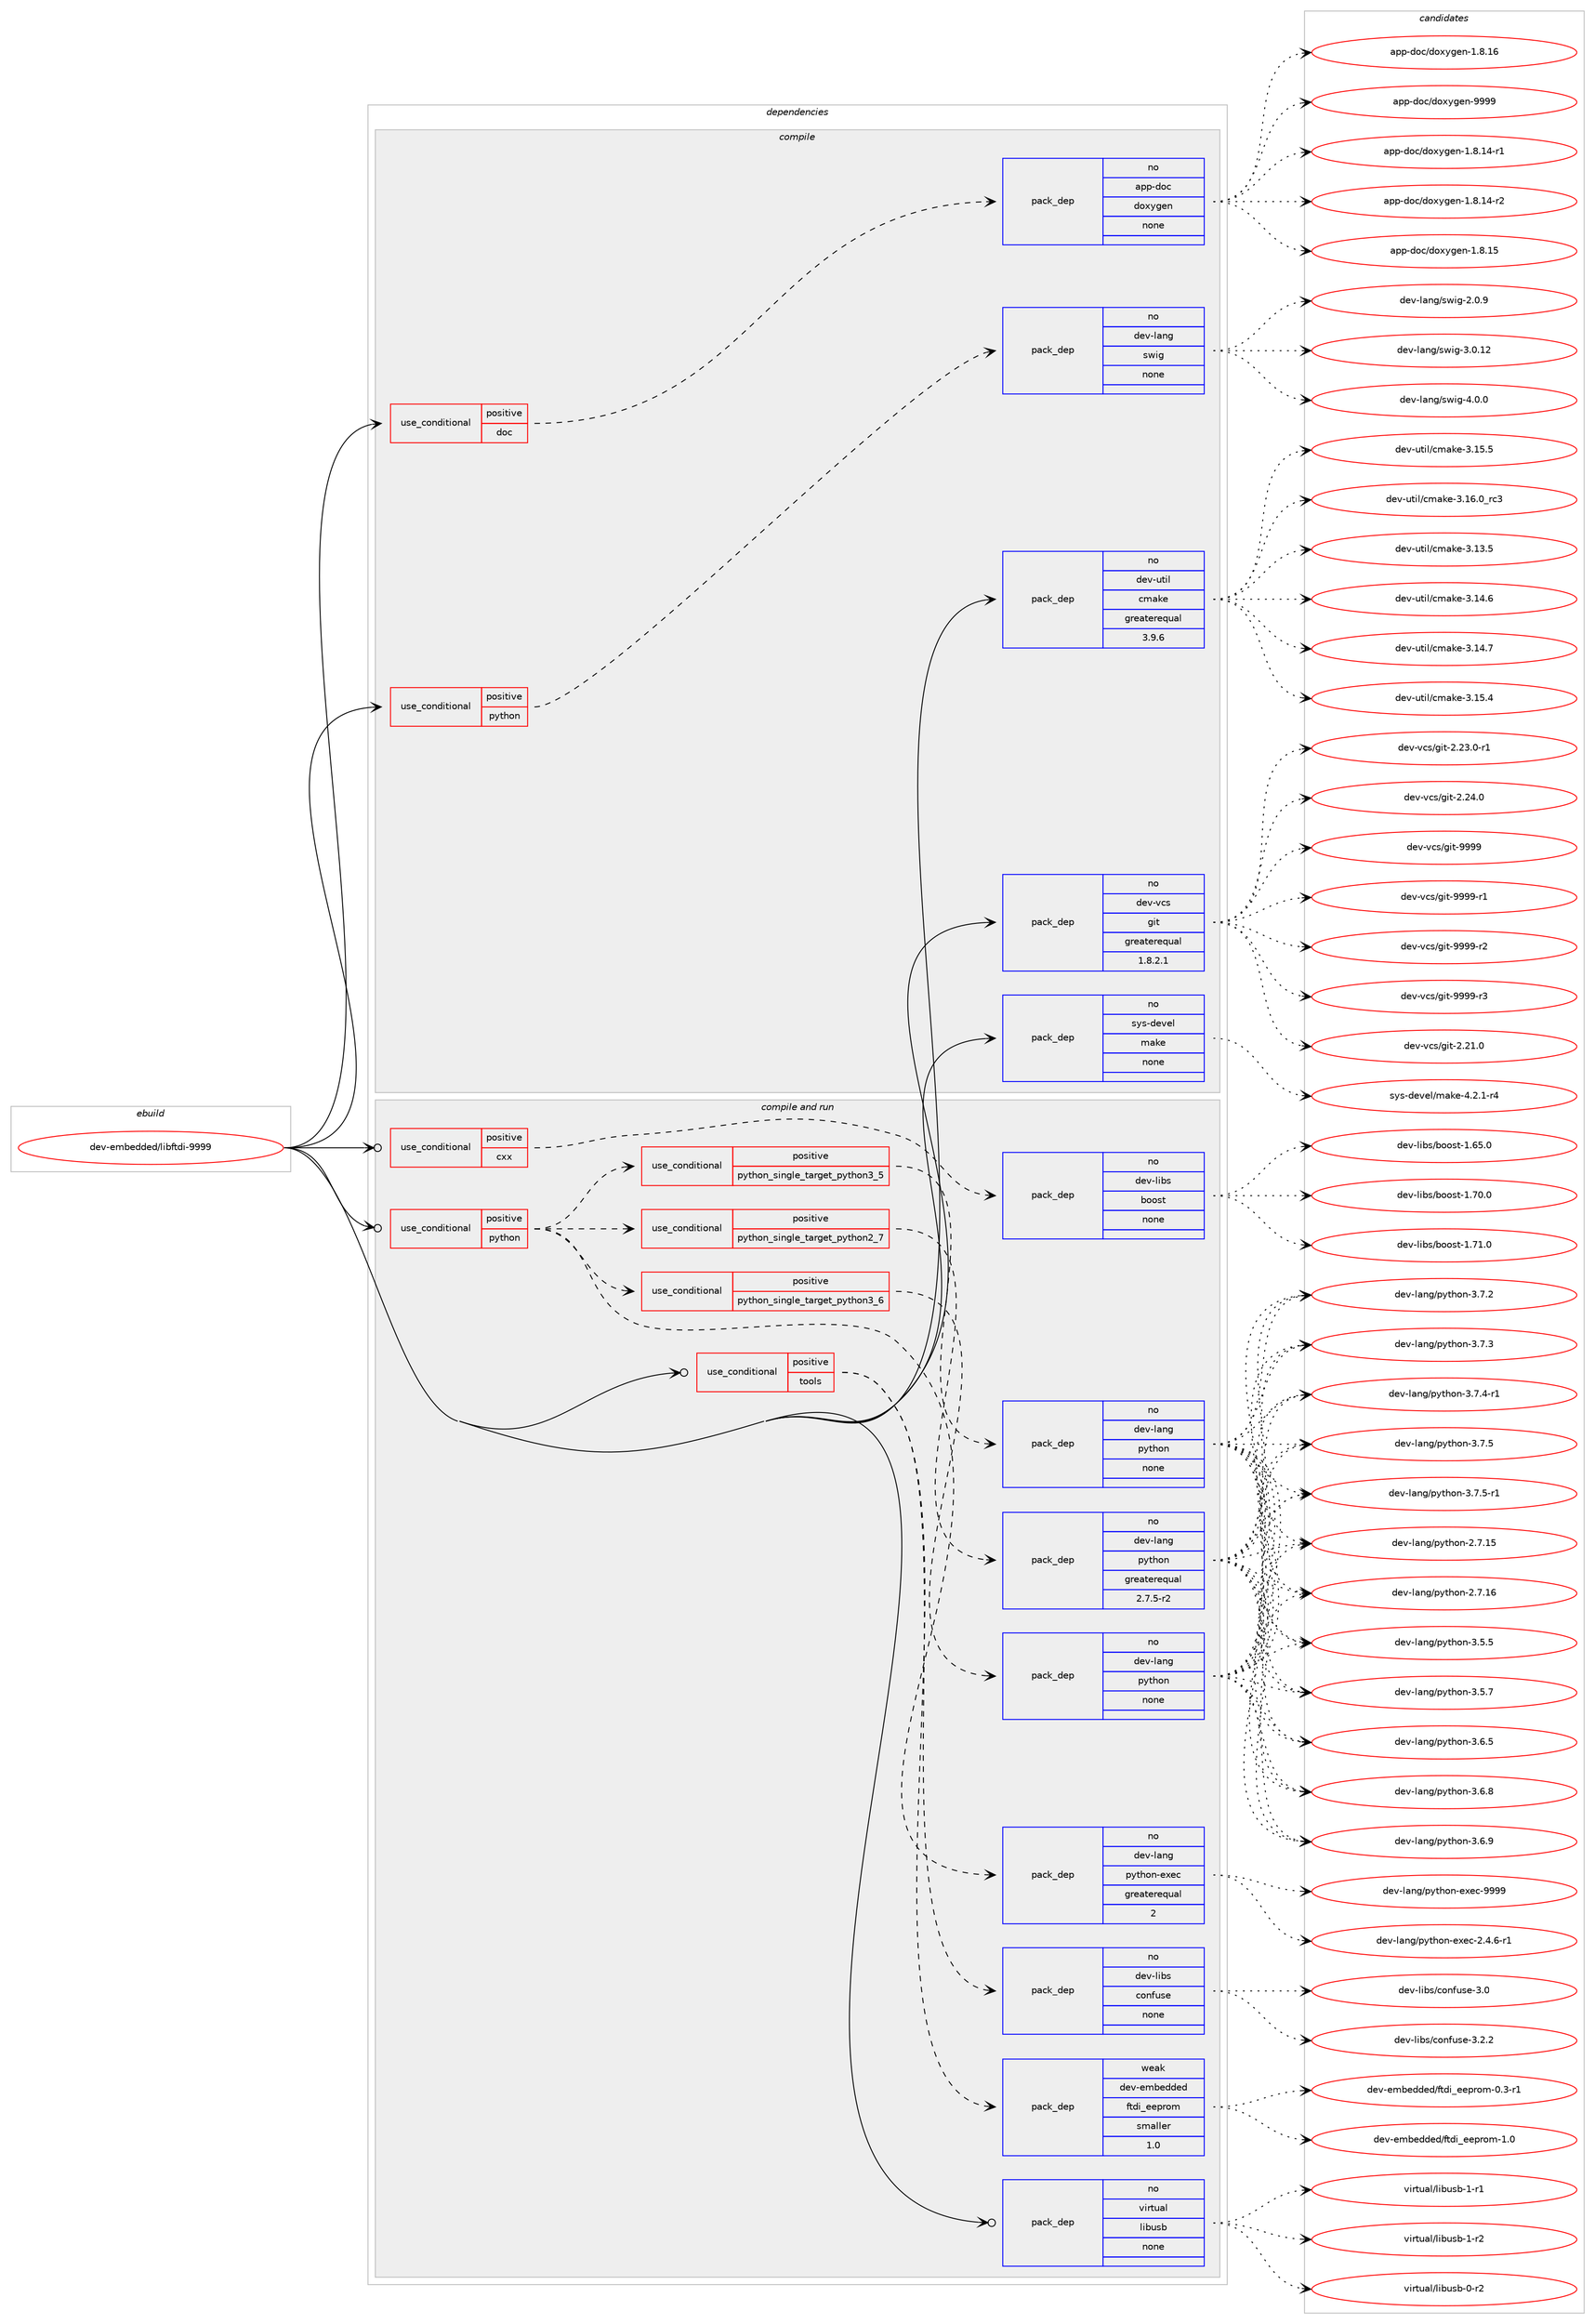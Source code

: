 digraph prolog {

# *************
# Graph options
# *************

newrank=true;
concentrate=true;
compound=true;
graph [rankdir=LR,fontname=Helvetica,fontsize=10,ranksep=1.5];#, ranksep=2.5, nodesep=0.2];
edge  [arrowhead=vee];
node  [fontname=Helvetica,fontsize=10];

# **********
# The ebuild
# **********

subgraph cluster_leftcol {
color=gray;
rank=same;
label=<<i>ebuild</i>>;
id [label="dev-embedded/libftdi-9999", color=red, width=4, href="../dev-embedded/libftdi-9999.svg"];
}

# ****************
# The dependencies
# ****************

subgraph cluster_midcol {
color=gray;
label=<<i>dependencies</i>>;
subgraph cluster_compile {
fillcolor="#eeeeee";
style=filled;
label=<<i>compile</i>>;
subgraph cond124369 {
dependency524168 [label=<<TABLE BORDER="0" CELLBORDER="1" CELLSPACING="0" CELLPADDING="4"><TR><TD ROWSPAN="3" CELLPADDING="10">use_conditional</TD></TR><TR><TD>positive</TD></TR><TR><TD>doc</TD></TR></TABLE>>, shape=none, color=red];
subgraph pack390022 {
dependency524169 [label=<<TABLE BORDER="0" CELLBORDER="1" CELLSPACING="0" CELLPADDING="4" WIDTH="220"><TR><TD ROWSPAN="6" CELLPADDING="30">pack_dep</TD></TR><TR><TD WIDTH="110">no</TD></TR><TR><TD>app-doc</TD></TR><TR><TD>doxygen</TD></TR><TR><TD>none</TD></TR><TR><TD></TD></TR></TABLE>>, shape=none, color=blue];
}
dependency524168:e -> dependency524169:w [weight=20,style="dashed",arrowhead="vee"];
}
id:e -> dependency524168:w [weight=20,style="solid",arrowhead="vee"];
subgraph cond124370 {
dependency524170 [label=<<TABLE BORDER="0" CELLBORDER="1" CELLSPACING="0" CELLPADDING="4"><TR><TD ROWSPAN="3" CELLPADDING="10">use_conditional</TD></TR><TR><TD>positive</TD></TR><TR><TD>python</TD></TR></TABLE>>, shape=none, color=red];
subgraph pack390023 {
dependency524171 [label=<<TABLE BORDER="0" CELLBORDER="1" CELLSPACING="0" CELLPADDING="4" WIDTH="220"><TR><TD ROWSPAN="6" CELLPADDING="30">pack_dep</TD></TR><TR><TD WIDTH="110">no</TD></TR><TR><TD>dev-lang</TD></TR><TR><TD>swig</TD></TR><TR><TD>none</TD></TR><TR><TD></TD></TR></TABLE>>, shape=none, color=blue];
}
dependency524170:e -> dependency524171:w [weight=20,style="dashed",arrowhead="vee"];
}
id:e -> dependency524170:w [weight=20,style="solid",arrowhead="vee"];
subgraph pack390024 {
dependency524172 [label=<<TABLE BORDER="0" CELLBORDER="1" CELLSPACING="0" CELLPADDING="4" WIDTH="220"><TR><TD ROWSPAN="6" CELLPADDING="30">pack_dep</TD></TR><TR><TD WIDTH="110">no</TD></TR><TR><TD>dev-util</TD></TR><TR><TD>cmake</TD></TR><TR><TD>greaterequal</TD></TR><TR><TD>3.9.6</TD></TR></TABLE>>, shape=none, color=blue];
}
id:e -> dependency524172:w [weight=20,style="solid",arrowhead="vee"];
subgraph pack390025 {
dependency524173 [label=<<TABLE BORDER="0" CELLBORDER="1" CELLSPACING="0" CELLPADDING="4" WIDTH="220"><TR><TD ROWSPAN="6" CELLPADDING="30">pack_dep</TD></TR><TR><TD WIDTH="110">no</TD></TR><TR><TD>dev-vcs</TD></TR><TR><TD>git</TD></TR><TR><TD>greaterequal</TD></TR><TR><TD>1.8.2.1</TD></TR></TABLE>>, shape=none, color=blue];
}
id:e -> dependency524173:w [weight=20,style="solid",arrowhead="vee"];
subgraph pack390026 {
dependency524174 [label=<<TABLE BORDER="0" CELLBORDER="1" CELLSPACING="0" CELLPADDING="4" WIDTH="220"><TR><TD ROWSPAN="6" CELLPADDING="30">pack_dep</TD></TR><TR><TD WIDTH="110">no</TD></TR><TR><TD>sys-devel</TD></TR><TR><TD>make</TD></TR><TR><TD>none</TD></TR><TR><TD></TD></TR></TABLE>>, shape=none, color=blue];
}
id:e -> dependency524174:w [weight=20,style="solid",arrowhead="vee"];
}
subgraph cluster_compileandrun {
fillcolor="#eeeeee";
style=filled;
label=<<i>compile and run</i>>;
subgraph cond124371 {
dependency524175 [label=<<TABLE BORDER="0" CELLBORDER="1" CELLSPACING="0" CELLPADDING="4"><TR><TD ROWSPAN="3" CELLPADDING="10">use_conditional</TD></TR><TR><TD>positive</TD></TR><TR><TD>cxx</TD></TR></TABLE>>, shape=none, color=red];
subgraph pack390027 {
dependency524176 [label=<<TABLE BORDER="0" CELLBORDER="1" CELLSPACING="0" CELLPADDING="4" WIDTH="220"><TR><TD ROWSPAN="6" CELLPADDING="30">pack_dep</TD></TR><TR><TD WIDTH="110">no</TD></TR><TR><TD>dev-libs</TD></TR><TR><TD>boost</TD></TR><TR><TD>none</TD></TR><TR><TD></TD></TR></TABLE>>, shape=none, color=blue];
}
dependency524175:e -> dependency524176:w [weight=20,style="dashed",arrowhead="vee"];
}
id:e -> dependency524175:w [weight=20,style="solid",arrowhead="odotvee"];
subgraph cond124372 {
dependency524177 [label=<<TABLE BORDER="0" CELLBORDER="1" CELLSPACING="0" CELLPADDING="4"><TR><TD ROWSPAN="3" CELLPADDING="10">use_conditional</TD></TR><TR><TD>positive</TD></TR><TR><TD>python</TD></TR></TABLE>>, shape=none, color=red];
subgraph cond124373 {
dependency524178 [label=<<TABLE BORDER="0" CELLBORDER="1" CELLSPACING="0" CELLPADDING="4"><TR><TD ROWSPAN="3" CELLPADDING="10">use_conditional</TD></TR><TR><TD>positive</TD></TR><TR><TD>python_single_target_python2_7</TD></TR></TABLE>>, shape=none, color=red];
subgraph pack390028 {
dependency524179 [label=<<TABLE BORDER="0" CELLBORDER="1" CELLSPACING="0" CELLPADDING="4" WIDTH="220"><TR><TD ROWSPAN="6" CELLPADDING="30">pack_dep</TD></TR><TR><TD WIDTH="110">no</TD></TR><TR><TD>dev-lang</TD></TR><TR><TD>python</TD></TR><TR><TD>greaterequal</TD></TR><TR><TD>2.7.5-r2</TD></TR></TABLE>>, shape=none, color=blue];
}
dependency524178:e -> dependency524179:w [weight=20,style="dashed",arrowhead="vee"];
}
dependency524177:e -> dependency524178:w [weight=20,style="dashed",arrowhead="vee"];
subgraph cond124374 {
dependency524180 [label=<<TABLE BORDER="0" CELLBORDER="1" CELLSPACING="0" CELLPADDING="4"><TR><TD ROWSPAN="3" CELLPADDING="10">use_conditional</TD></TR><TR><TD>positive</TD></TR><TR><TD>python_single_target_python3_5</TD></TR></TABLE>>, shape=none, color=red];
subgraph pack390029 {
dependency524181 [label=<<TABLE BORDER="0" CELLBORDER="1" CELLSPACING="0" CELLPADDING="4" WIDTH="220"><TR><TD ROWSPAN="6" CELLPADDING="30">pack_dep</TD></TR><TR><TD WIDTH="110">no</TD></TR><TR><TD>dev-lang</TD></TR><TR><TD>python</TD></TR><TR><TD>none</TD></TR><TR><TD></TD></TR></TABLE>>, shape=none, color=blue];
}
dependency524180:e -> dependency524181:w [weight=20,style="dashed",arrowhead="vee"];
}
dependency524177:e -> dependency524180:w [weight=20,style="dashed",arrowhead="vee"];
subgraph cond124375 {
dependency524182 [label=<<TABLE BORDER="0" CELLBORDER="1" CELLSPACING="0" CELLPADDING="4"><TR><TD ROWSPAN="3" CELLPADDING="10">use_conditional</TD></TR><TR><TD>positive</TD></TR><TR><TD>python_single_target_python3_6</TD></TR></TABLE>>, shape=none, color=red];
subgraph pack390030 {
dependency524183 [label=<<TABLE BORDER="0" CELLBORDER="1" CELLSPACING="0" CELLPADDING="4" WIDTH="220"><TR><TD ROWSPAN="6" CELLPADDING="30">pack_dep</TD></TR><TR><TD WIDTH="110">no</TD></TR><TR><TD>dev-lang</TD></TR><TR><TD>python</TD></TR><TR><TD>none</TD></TR><TR><TD></TD></TR></TABLE>>, shape=none, color=blue];
}
dependency524182:e -> dependency524183:w [weight=20,style="dashed",arrowhead="vee"];
}
dependency524177:e -> dependency524182:w [weight=20,style="dashed",arrowhead="vee"];
subgraph pack390031 {
dependency524184 [label=<<TABLE BORDER="0" CELLBORDER="1" CELLSPACING="0" CELLPADDING="4" WIDTH="220"><TR><TD ROWSPAN="6" CELLPADDING="30">pack_dep</TD></TR><TR><TD WIDTH="110">no</TD></TR><TR><TD>dev-lang</TD></TR><TR><TD>python-exec</TD></TR><TR><TD>greaterequal</TD></TR><TR><TD>2</TD></TR></TABLE>>, shape=none, color=blue];
}
dependency524177:e -> dependency524184:w [weight=20,style="dashed",arrowhead="vee"];
}
id:e -> dependency524177:w [weight=20,style="solid",arrowhead="odotvee"];
subgraph cond124376 {
dependency524185 [label=<<TABLE BORDER="0" CELLBORDER="1" CELLSPACING="0" CELLPADDING="4"><TR><TD ROWSPAN="3" CELLPADDING="10">use_conditional</TD></TR><TR><TD>positive</TD></TR><TR><TD>tools</TD></TR></TABLE>>, shape=none, color=red];
subgraph pack390032 {
dependency524186 [label=<<TABLE BORDER="0" CELLBORDER="1" CELLSPACING="0" CELLPADDING="4" WIDTH="220"><TR><TD ROWSPAN="6" CELLPADDING="30">pack_dep</TD></TR><TR><TD WIDTH="110">weak</TD></TR><TR><TD>dev-embedded</TD></TR><TR><TD>ftdi_eeprom</TD></TR><TR><TD>smaller</TD></TR><TR><TD>1.0</TD></TR></TABLE>>, shape=none, color=blue];
}
dependency524185:e -> dependency524186:w [weight=20,style="dashed",arrowhead="vee"];
subgraph pack390033 {
dependency524187 [label=<<TABLE BORDER="0" CELLBORDER="1" CELLSPACING="0" CELLPADDING="4" WIDTH="220"><TR><TD ROWSPAN="6" CELLPADDING="30">pack_dep</TD></TR><TR><TD WIDTH="110">no</TD></TR><TR><TD>dev-libs</TD></TR><TR><TD>confuse</TD></TR><TR><TD>none</TD></TR><TR><TD></TD></TR></TABLE>>, shape=none, color=blue];
}
dependency524185:e -> dependency524187:w [weight=20,style="dashed",arrowhead="vee"];
}
id:e -> dependency524185:w [weight=20,style="solid",arrowhead="odotvee"];
subgraph pack390034 {
dependency524188 [label=<<TABLE BORDER="0" CELLBORDER="1" CELLSPACING="0" CELLPADDING="4" WIDTH="220"><TR><TD ROWSPAN="6" CELLPADDING="30">pack_dep</TD></TR><TR><TD WIDTH="110">no</TD></TR><TR><TD>virtual</TD></TR><TR><TD>libusb</TD></TR><TR><TD>none</TD></TR><TR><TD></TD></TR></TABLE>>, shape=none, color=blue];
}
id:e -> dependency524188:w [weight=20,style="solid",arrowhead="odotvee"];
}
subgraph cluster_run {
fillcolor="#eeeeee";
style=filled;
label=<<i>run</i>>;
}
}

# **************
# The candidates
# **************

subgraph cluster_choices {
rank=same;
color=gray;
label=<<i>candidates</i>>;

subgraph choice390022 {
color=black;
nodesep=1;
choice97112112451001119947100111120121103101110454946564649524511449 [label="app-doc/doxygen-1.8.14-r1", color=red, width=4,href="../app-doc/doxygen-1.8.14-r1.svg"];
choice97112112451001119947100111120121103101110454946564649524511450 [label="app-doc/doxygen-1.8.14-r2", color=red, width=4,href="../app-doc/doxygen-1.8.14-r2.svg"];
choice9711211245100111994710011112012110310111045494656464953 [label="app-doc/doxygen-1.8.15", color=red, width=4,href="../app-doc/doxygen-1.8.15.svg"];
choice9711211245100111994710011112012110310111045494656464954 [label="app-doc/doxygen-1.8.16", color=red, width=4,href="../app-doc/doxygen-1.8.16.svg"];
choice971121124510011199471001111201211031011104557575757 [label="app-doc/doxygen-9999", color=red, width=4,href="../app-doc/doxygen-9999.svg"];
dependency524169:e -> choice97112112451001119947100111120121103101110454946564649524511449:w [style=dotted,weight="100"];
dependency524169:e -> choice97112112451001119947100111120121103101110454946564649524511450:w [style=dotted,weight="100"];
dependency524169:e -> choice9711211245100111994710011112012110310111045494656464953:w [style=dotted,weight="100"];
dependency524169:e -> choice9711211245100111994710011112012110310111045494656464954:w [style=dotted,weight="100"];
dependency524169:e -> choice971121124510011199471001111201211031011104557575757:w [style=dotted,weight="100"];
}
subgraph choice390023 {
color=black;
nodesep=1;
choice100101118451089711010347115119105103455046484657 [label="dev-lang/swig-2.0.9", color=red, width=4,href="../dev-lang/swig-2.0.9.svg"];
choice10010111845108971101034711511910510345514648464950 [label="dev-lang/swig-3.0.12", color=red, width=4,href="../dev-lang/swig-3.0.12.svg"];
choice100101118451089711010347115119105103455246484648 [label="dev-lang/swig-4.0.0", color=red, width=4,href="../dev-lang/swig-4.0.0.svg"];
dependency524171:e -> choice100101118451089711010347115119105103455046484657:w [style=dotted,weight="100"];
dependency524171:e -> choice10010111845108971101034711511910510345514648464950:w [style=dotted,weight="100"];
dependency524171:e -> choice100101118451089711010347115119105103455246484648:w [style=dotted,weight="100"];
}
subgraph choice390024 {
color=black;
nodesep=1;
choice1001011184511711610510847991099710710145514649514653 [label="dev-util/cmake-3.13.5", color=red, width=4,href="../dev-util/cmake-3.13.5.svg"];
choice1001011184511711610510847991099710710145514649524654 [label="dev-util/cmake-3.14.6", color=red, width=4,href="../dev-util/cmake-3.14.6.svg"];
choice1001011184511711610510847991099710710145514649524655 [label="dev-util/cmake-3.14.7", color=red, width=4,href="../dev-util/cmake-3.14.7.svg"];
choice1001011184511711610510847991099710710145514649534652 [label="dev-util/cmake-3.15.4", color=red, width=4,href="../dev-util/cmake-3.15.4.svg"];
choice1001011184511711610510847991099710710145514649534653 [label="dev-util/cmake-3.15.5", color=red, width=4,href="../dev-util/cmake-3.15.5.svg"];
choice1001011184511711610510847991099710710145514649544648951149951 [label="dev-util/cmake-3.16.0_rc3", color=red, width=4,href="../dev-util/cmake-3.16.0_rc3.svg"];
dependency524172:e -> choice1001011184511711610510847991099710710145514649514653:w [style=dotted,weight="100"];
dependency524172:e -> choice1001011184511711610510847991099710710145514649524654:w [style=dotted,weight="100"];
dependency524172:e -> choice1001011184511711610510847991099710710145514649524655:w [style=dotted,weight="100"];
dependency524172:e -> choice1001011184511711610510847991099710710145514649534652:w [style=dotted,weight="100"];
dependency524172:e -> choice1001011184511711610510847991099710710145514649534653:w [style=dotted,weight="100"];
dependency524172:e -> choice1001011184511711610510847991099710710145514649544648951149951:w [style=dotted,weight="100"];
}
subgraph choice390025 {
color=black;
nodesep=1;
choice10010111845118991154710310511645504650494648 [label="dev-vcs/git-2.21.0", color=red, width=4,href="../dev-vcs/git-2.21.0.svg"];
choice100101118451189911547103105116455046505146484511449 [label="dev-vcs/git-2.23.0-r1", color=red, width=4,href="../dev-vcs/git-2.23.0-r1.svg"];
choice10010111845118991154710310511645504650524648 [label="dev-vcs/git-2.24.0", color=red, width=4,href="../dev-vcs/git-2.24.0.svg"];
choice1001011184511899115471031051164557575757 [label="dev-vcs/git-9999", color=red, width=4,href="../dev-vcs/git-9999.svg"];
choice10010111845118991154710310511645575757574511449 [label="dev-vcs/git-9999-r1", color=red, width=4,href="../dev-vcs/git-9999-r1.svg"];
choice10010111845118991154710310511645575757574511450 [label="dev-vcs/git-9999-r2", color=red, width=4,href="../dev-vcs/git-9999-r2.svg"];
choice10010111845118991154710310511645575757574511451 [label="dev-vcs/git-9999-r3", color=red, width=4,href="../dev-vcs/git-9999-r3.svg"];
dependency524173:e -> choice10010111845118991154710310511645504650494648:w [style=dotted,weight="100"];
dependency524173:e -> choice100101118451189911547103105116455046505146484511449:w [style=dotted,weight="100"];
dependency524173:e -> choice10010111845118991154710310511645504650524648:w [style=dotted,weight="100"];
dependency524173:e -> choice1001011184511899115471031051164557575757:w [style=dotted,weight="100"];
dependency524173:e -> choice10010111845118991154710310511645575757574511449:w [style=dotted,weight="100"];
dependency524173:e -> choice10010111845118991154710310511645575757574511450:w [style=dotted,weight="100"];
dependency524173:e -> choice10010111845118991154710310511645575757574511451:w [style=dotted,weight="100"];
}
subgraph choice390026 {
color=black;
nodesep=1;
choice1151211154510010111810110847109971071014552465046494511452 [label="sys-devel/make-4.2.1-r4", color=red, width=4,href="../sys-devel/make-4.2.1-r4.svg"];
dependency524174:e -> choice1151211154510010111810110847109971071014552465046494511452:w [style=dotted,weight="100"];
}
subgraph choice390027 {
color=black;
nodesep=1;
choice1001011184510810598115479811111111511645494654534648 [label="dev-libs/boost-1.65.0", color=red, width=4,href="../dev-libs/boost-1.65.0.svg"];
choice1001011184510810598115479811111111511645494655484648 [label="dev-libs/boost-1.70.0", color=red, width=4,href="../dev-libs/boost-1.70.0.svg"];
choice1001011184510810598115479811111111511645494655494648 [label="dev-libs/boost-1.71.0", color=red, width=4,href="../dev-libs/boost-1.71.0.svg"];
dependency524176:e -> choice1001011184510810598115479811111111511645494654534648:w [style=dotted,weight="100"];
dependency524176:e -> choice1001011184510810598115479811111111511645494655484648:w [style=dotted,weight="100"];
dependency524176:e -> choice1001011184510810598115479811111111511645494655494648:w [style=dotted,weight="100"];
}
subgraph choice390028 {
color=black;
nodesep=1;
choice10010111845108971101034711212111610411111045504655464953 [label="dev-lang/python-2.7.15", color=red, width=4,href="../dev-lang/python-2.7.15.svg"];
choice10010111845108971101034711212111610411111045504655464954 [label="dev-lang/python-2.7.16", color=red, width=4,href="../dev-lang/python-2.7.16.svg"];
choice100101118451089711010347112121116104111110455146534653 [label="dev-lang/python-3.5.5", color=red, width=4,href="../dev-lang/python-3.5.5.svg"];
choice100101118451089711010347112121116104111110455146534655 [label="dev-lang/python-3.5.7", color=red, width=4,href="../dev-lang/python-3.5.7.svg"];
choice100101118451089711010347112121116104111110455146544653 [label="dev-lang/python-3.6.5", color=red, width=4,href="../dev-lang/python-3.6.5.svg"];
choice100101118451089711010347112121116104111110455146544656 [label="dev-lang/python-3.6.8", color=red, width=4,href="../dev-lang/python-3.6.8.svg"];
choice100101118451089711010347112121116104111110455146544657 [label="dev-lang/python-3.6.9", color=red, width=4,href="../dev-lang/python-3.6.9.svg"];
choice100101118451089711010347112121116104111110455146554650 [label="dev-lang/python-3.7.2", color=red, width=4,href="../dev-lang/python-3.7.2.svg"];
choice100101118451089711010347112121116104111110455146554651 [label="dev-lang/python-3.7.3", color=red, width=4,href="../dev-lang/python-3.7.3.svg"];
choice1001011184510897110103471121211161041111104551465546524511449 [label="dev-lang/python-3.7.4-r1", color=red, width=4,href="../dev-lang/python-3.7.4-r1.svg"];
choice100101118451089711010347112121116104111110455146554653 [label="dev-lang/python-3.7.5", color=red, width=4,href="../dev-lang/python-3.7.5.svg"];
choice1001011184510897110103471121211161041111104551465546534511449 [label="dev-lang/python-3.7.5-r1", color=red, width=4,href="../dev-lang/python-3.7.5-r1.svg"];
dependency524179:e -> choice10010111845108971101034711212111610411111045504655464953:w [style=dotted,weight="100"];
dependency524179:e -> choice10010111845108971101034711212111610411111045504655464954:w [style=dotted,weight="100"];
dependency524179:e -> choice100101118451089711010347112121116104111110455146534653:w [style=dotted,weight="100"];
dependency524179:e -> choice100101118451089711010347112121116104111110455146534655:w [style=dotted,weight="100"];
dependency524179:e -> choice100101118451089711010347112121116104111110455146544653:w [style=dotted,weight="100"];
dependency524179:e -> choice100101118451089711010347112121116104111110455146544656:w [style=dotted,weight="100"];
dependency524179:e -> choice100101118451089711010347112121116104111110455146544657:w [style=dotted,weight="100"];
dependency524179:e -> choice100101118451089711010347112121116104111110455146554650:w [style=dotted,weight="100"];
dependency524179:e -> choice100101118451089711010347112121116104111110455146554651:w [style=dotted,weight="100"];
dependency524179:e -> choice1001011184510897110103471121211161041111104551465546524511449:w [style=dotted,weight="100"];
dependency524179:e -> choice100101118451089711010347112121116104111110455146554653:w [style=dotted,weight="100"];
dependency524179:e -> choice1001011184510897110103471121211161041111104551465546534511449:w [style=dotted,weight="100"];
}
subgraph choice390029 {
color=black;
nodesep=1;
choice10010111845108971101034711212111610411111045504655464953 [label="dev-lang/python-2.7.15", color=red, width=4,href="../dev-lang/python-2.7.15.svg"];
choice10010111845108971101034711212111610411111045504655464954 [label="dev-lang/python-2.7.16", color=red, width=4,href="../dev-lang/python-2.7.16.svg"];
choice100101118451089711010347112121116104111110455146534653 [label="dev-lang/python-3.5.5", color=red, width=4,href="../dev-lang/python-3.5.5.svg"];
choice100101118451089711010347112121116104111110455146534655 [label="dev-lang/python-3.5.7", color=red, width=4,href="../dev-lang/python-3.5.7.svg"];
choice100101118451089711010347112121116104111110455146544653 [label="dev-lang/python-3.6.5", color=red, width=4,href="../dev-lang/python-3.6.5.svg"];
choice100101118451089711010347112121116104111110455146544656 [label="dev-lang/python-3.6.8", color=red, width=4,href="../dev-lang/python-3.6.8.svg"];
choice100101118451089711010347112121116104111110455146544657 [label="dev-lang/python-3.6.9", color=red, width=4,href="../dev-lang/python-3.6.9.svg"];
choice100101118451089711010347112121116104111110455146554650 [label="dev-lang/python-3.7.2", color=red, width=4,href="../dev-lang/python-3.7.2.svg"];
choice100101118451089711010347112121116104111110455146554651 [label="dev-lang/python-3.7.3", color=red, width=4,href="../dev-lang/python-3.7.3.svg"];
choice1001011184510897110103471121211161041111104551465546524511449 [label="dev-lang/python-3.7.4-r1", color=red, width=4,href="../dev-lang/python-3.7.4-r1.svg"];
choice100101118451089711010347112121116104111110455146554653 [label="dev-lang/python-3.7.5", color=red, width=4,href="../dev-lang/python-3.7.5.svg"];
choice1001011184510897110103471121211161041111104551465546534511449 [label="dev-lang/python-3.7.5-r1", color=red, width=4,href="../dev-lang/python-3.7.5-r1.svg"];
dependency524181:e -> choice10010111845108971101034711212111610411111045504655464953:w [style=dotted,weight="100"];
dependency524181:e -> choice10010111845108971101034711212111610411111045504655464954:w [style=dotted,weight="100"];
dependency524181:e -> choice100101118451089711010347112121116104111110455146534653:w [style=dotted,weight="100"];
dependency524181:e -> choice100101118451089711010347112121116104111110455146534655:w [style=dotted,weight="100"];
dependency524181:e -> choice100101118451089711010347112121116104111110455146544653:w [style=dotted,weight="100"];
dependency524181:e -> choice100101118451089711010347112121116104111110455146544656:w [style=dotted,weight="100"];
dependency524181:e -> choice100101118451089711010347112121116104111110455146544657:w [style=dotted,weight="100"];
dependency524181:e -> choice100101118451089711010347112121116104111110455146554650:w [style=dotted,weight="100"];
dependency524181:e -> choice100101118451089711010347112121116104111110455146554651:w [style=dotted,weight="100"];
dependency524181:e -> choice1001011184510897110103471121211161041111104551465546524511449:w [style=dotted,weight="100"];
dependency524181:e -> choice100101118451089711010347112121116104111110455146554653:w [style=dotted,weight="100"];
dependency524181:e -> choice1001011184510897110103471121211161041111104551465546534511449:w [style=dotted,weight="100"];
}
subgraph choice390030 {
color=black;
nodesep=1;
choice10010111845108971101034711212111610411111045504655464953 [label="dev-lang/python-2.7.15", color=red, width=4,href="../dev-lang/python-2.7.15.svg"];
choice10010111845108971101034711212111610411111045504655464954 [label="dev-lang/python-2.7.16", color=red, width=4,href="../dev-lang/python-2.7.16.svg"];
choice100101118451089711010347112121116104111110455146534653 [label="dev-lang/python-3.5.5", color=red, width=4,href="../dev-lang/python-3.5.5.svg"];
choice100101118451089711010347112121116104111110455146534655 [label="dev-lang/python-3.5.7", color=red, width=4,href="../dev-lang/python-3.5.7.svg"];
choice100101118451089711010347112121116104111110455146544653 [label="dev-lang/python-3.6.5", color=red, width=4,href="../dev-lang/python-3.6.5.svg"];
choice100101118451089711010347112121116104111110455146544656 [label="dev-lang/python-3.6.8", color=red, width=4,href="../dev-lang/python-3.6.8.svg"];
choice100101118451089711010347112121116104111110455146544657 [label="dev-lang/python-3.6.9", color=red, width=4,href="../dev-lang/python-3.6.9.svg"];
choice100101118451089711010347112121116104111110455146554650 [label="dev-lang/python-3.7.2", color=red, width=4,href="../dev-lang/python-3.7.2.svg"];
choice100101118451089711010347112121116104111110455146554651 [label="dev-lang/python-3.7.3", color=red, width=4,href="../dev-lang/python-3.7.3.svg"];
choice1001011184510897110103471121211161041111104551465546524511449 [label="dev-lang/python-3.7.4-r1", color=red, width=4,href="../dev-lang/python-3.7.4-r1.svg"];
choice100101118451089711010347112121116104111110455146554653 [label="dev-lang/python-3.7.5", color=red, width=4,href="../dev-lang/python-3.7.5.svg"];
choice1001011184510897110103471121211161041111104551465546534511449 [label="dev-lang/python-3.7.5-r1", color=red, width=4,href="../dev-lang/python-3.7.5-r1.svg"];
dependency524183:e -> choice10010111845108971101034711212111610411111045504655464953:w [style=dotted,weight="100"];
dependency524183:e -> choice10010111845108971101034711212111610411111045504655464954:w [style=dotted,weight="100"];
dependency524183:e -> choice100101118451089711010347112121116104111110455146534653:w [style=dotted,weight="100"];
dependency524183:e -> choice100101118451089711010347112121116104111110455146534655:w [style=dotted,weight="100"];
dependency524183:e -> choice100101118451089711010347112121116104111110455146544653:w [style=dotted,weight="100"];
dependency524183:e -> choice100101118451089711010347112121116104111110455146544656:w [style=dotted,weight="100"];
dependency524183:e -> choice100101118451089711010347112121116104111110455146544657:w [style=dotted,weight="100"];
dependency524183:e -> choice100101118451089711010347112121116104111110455146554650:w [style=dotted,weight="100"];
dependency524183:e -> choice100101118451089711010347112121116104111110455146554651:w [style=dotted,weight="100"];
dependency524183:e -> choice1001011184510897110103471121211161041111104551465546524511449:w [style=dotted,weight="100"];
dependency524183:e -> choice100101118451089711010347112121116104111110455146554653:w [style=dotted,weight="100"];
dependency524183:e -> choice1001011184510897110103471121211161041111104551465546534511449:w [style=dotted,weight="100"];
}
subgraph choice390031 {
color=black;
nodesep=1;
choice10010111845108971101034711212111610411111045101120101994550465246544511449 [label="dev-lang/python-exec-2.4.6-r1", color=red, width=4,href="../dev-lang/python-exec-2.4.6-r1.svg"];
choice10010111845108971101034711212111610411111045101120101994557575757 [label="dev-lang/python-exec-9999", color=red, width=4,href="../dev-lang/python-exec-9999.svg"];
dependency524184:e -> choice10010111845108971101034711212111610411111045101120101994550465246544511449:w [style=dotted,weight="100"];
dependency524184:e -> choice10010111845108971101034711212111610411111045101120101994557575757:w [style=dotted,weight="100"];
}
subgraph choice390032 {
color=black;
nodesep=1;
choice10010111845101109981011001001011004710211610010595101101112114111109454846514511449 [label="dev-embedded/ftdi_eeprom-0.3-r1", color=red, width=4,href="../dev-embedded/ftdi_eeprom-0.3-r1.svg"];
choice1001011184510110998101100100101100471021161001059510110111211411110945494648 [label="dev-embedded/ftdi_eeprom-1.0", color=red, width=4,href="../dev-embedded/ftdi_eeprom-1.0.svg"];
dependency524186:e -> choice10010111845101109981011001001011004710211610010595101101112114111109454846514511449:w [style=dotted,weight="100"];
dependency524186:e -> choice1001011184510110998101100100101100471021161001059510110111211411110945494648:w [style=dotted,weight="100"];
}
subgraph choice390033 {
color=black;
nodesep=1;
choice1001011184510810598115479911111010211711510145514648 [label="dev-libs/confuse-3.0", color=red, width=4,href="../dev-libs/confuse-3.0.svg"];
choice10010111845108105981154799111110102117115101455146504650 [label="dev-libs/confuse-3.2.2", color=red, width=4,href="../dev-libs/confuse-3.2.2.svg"];
dependency524187:e -> choice1001011184510810598115479911111010211711510145514648:w [style=dotted,weight="100"];
dependency524187:e -> choice10010111845108105981154799111110102117115101455146504650:w [style=dotted,weight="100"];
}
subgraph choice390034 {
color=black;
nodesep=1;
choice1181051141161179710847108105981171159845484511450 [label="virtual/libusb-0-r2", color=red, width=4,href="../virtual/libusb-0-r2.svg"];
choice1181051141161179710847108105981171159845494511449 [label="virtual/libusb-1-r1", color=red, width=4,href="../virtual/libusb-1-r1.svg"];
choice1181051141161179710847108105981171159845494511450 [label="virtual/libusb-1-r2", color=red, width=4,href="../virtual/libusb-1-r2.svg"];
dependency524188:e -> choice1181051141161179710847108105981171159845484511450:w [style=dotted,weight="100"];
dependency524188:e -> choice1181051141161179710847108105981171159845494511449:w [style=dotted,weight="100"];
dependency524188:e -> choice1181051141161179710847108105981171159845494511450:w [style=dotted,weight="100"];
}
}

}
